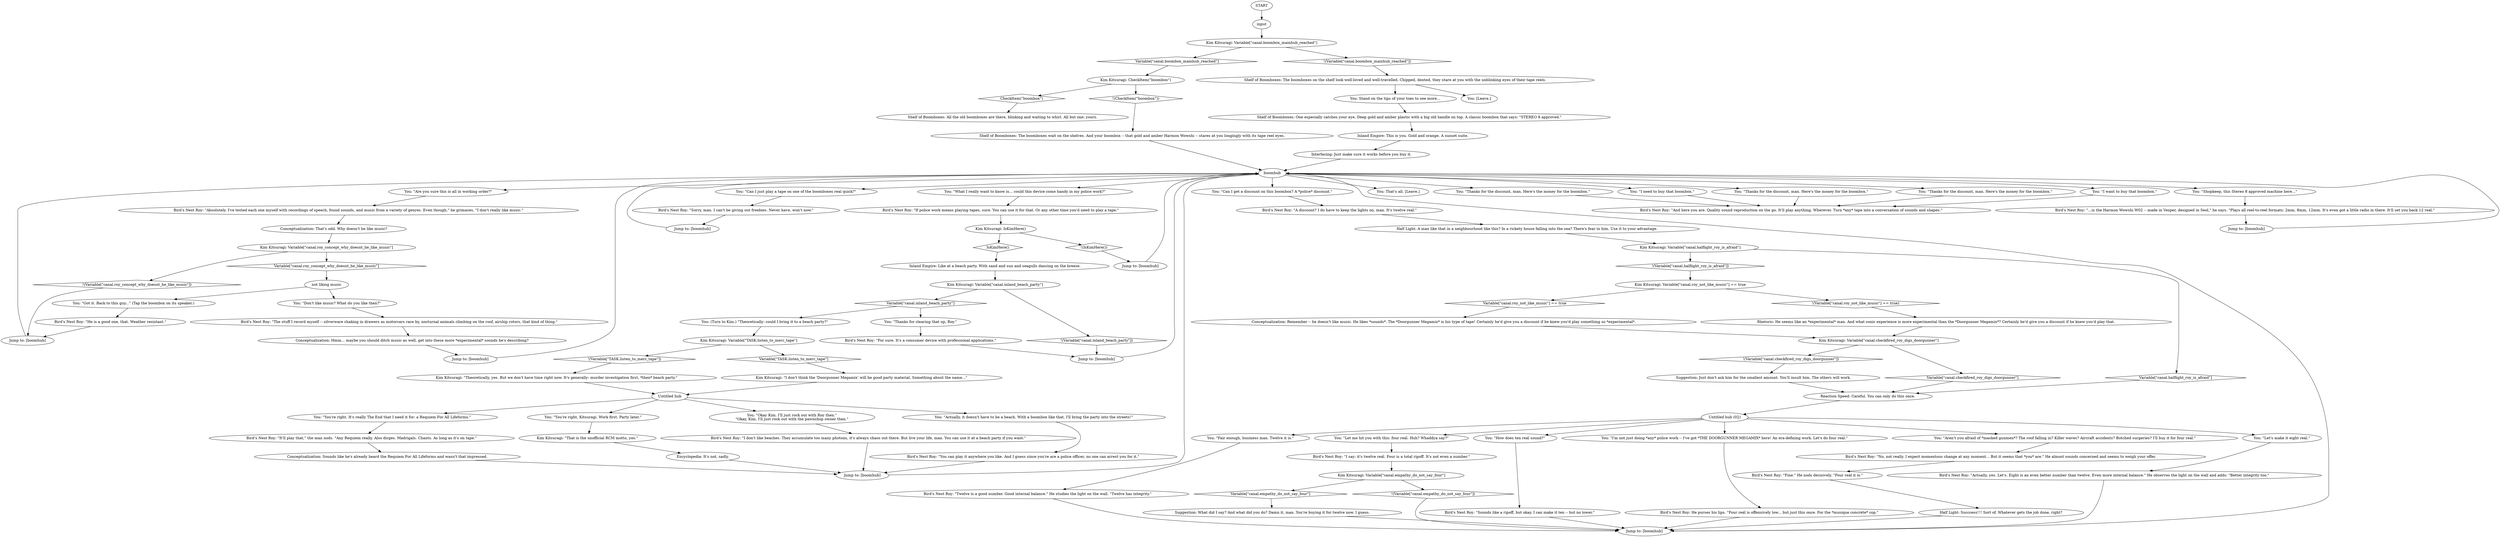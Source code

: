 # PAWNSHOP / SHELF OF BOOMBOXES
# You look at and ask Roy about the boombox.
# ==================================================
digraph G {
	  0 [label="START"];
	  1 [label="input"];
	  2 [label="Bird's Nest Roy: \"You can play it anywhere you like. And I guess since you're are a police officer, no one can arrest you for it.\""];
	  3 [label="Kim Kitsuragi: \"I don't think the 'Doorgunner Megamix' will be good party material. Something about the name...\""];
	  4 [label="Shelf of Boomboxes: The boomboxes on the shelf look well-loved and well-travelled. Chipped, dented, they stare at you with the unblinking eyes of their tape reels."];
	  5 [label="Bird's Nest Roy: \"A discount? I do have to keep the lights on, man. It's twelve reál.\""];
	  6 [label="Kim Kitsuragi: Variable[\"canal.roy_concept_why_doesnt_he_like_music\"]"];
	  7 [label="Variable[\"canal.roy_concept_why_doesnt_he_like_music\"]", shape=diamond];
	  8 [label="!(Variable[\"canal.roy_concept_why_doesnt_he_like_music\"])", shape=diamond];
	  9 [label="Kim Kitsuragi: Variable[\"canal.empathy_do_not_say_four\"]"];
	  10 [label="Variable[\"canal.empathy_do_not_say_four\"]", shape=diamond];
	  11 [label="!(Variable[\"canal.empathy_do_not_say_four\"])", shape=diamond];
	  12 [label="Jump to: [boomhub]"];
	  13 [label="Jump to: [boomhub]"];
	  14 [label="Conceptualization: Hmm... maybe you should ditch music as well, get into these more *experimental* sounds he's describing?"];
	  15 [label="Half Light: A man like that in a neighbourhood like this? In a rickety house falling into the sea? There's fear in him. Use it to your advantage."];
	  16 [label="You: \"Are you sure this is all in working order?\""];
	  17 [label="Jump to: [boomhub]"];
	  18 [label="Suggestion: Just don't ask him for the smallest amount. You'll insult him. The others will work."];
	  19 [label="You: \"Aren't you afraid of *masked gunmen*? The roof falling in? Killer waves? Aircraft accidents? Botched surgeries? I'll buy it for four reál.\""];
	  20 [label="Conceptualization: That's odd. Why doesn't he like music?"];
	  21 [label="Conceptualization: Remember -- he doesn't like music. He likes *sounds*. The *Doorgunner Megamix* is his type of tape! Certainly he'd give you a discount if he knew you'd play something so *experimental*."];
	  22 [label="Conceptualization: Sounds like he's already heard the Requiem For All Lifeforms and wasn't that impressed."];
	  23 [label="Encyclopedia: It's not, sadly."];
	  24 [label="Bird's Nest Roy: \"...is the Harmon Wowshi W02 -- made in Vesper, designed in Seol,\" he says. \"Plays all reel-to-reel formats: 2mm, 8mm, 12mm. It's even got a little radio in there. It'll set you back 12 reál.\""];
	  25 [label="You: \"Don't like music? What do you like then?\""];
	  26 [label="Shelf of Boomboxes: One especially catches your eye. Deep gold and amber plastic with a big old handle on top. A classic boombox that says: \"STEREO 8 approved.\""];
	  27 [label="Inland Empire: Like at a beach party. With sand and sun and seagulls dancing on the breeze."];
	  28 [label="You: \"You're right, Kitsuragi. Work first. Party later.\""];
	  29 [label="Reaction Speed: Careful. You can only do this once."];
	  30 [label="Bird's Nest Roy: \"Absolutely. I've tested each one myself with recordings of speech, found sounds, and music from a variety of genres. Even though,\" he grimaces, \"I don't really like music.\""];
	  31 [label="Shelf of Boomboxes: The boomboxes wait on the shelves. And your boombox -- that gold and amber Harmon Wowshi -- stares at you longingly with its tape reel eyes."];
	  32 [label="You: [Leave.]"];
	  33 [label="Bird's Nest Roy: \"He is a good one, that. Weather resistant.\""];
	  34 [label="Kim Kitsuragi: Variable[\"canal.halflight_roy_is_afraid\"]"];
	  35 [label="Variable[\"canal.halflight_roy_is_afraid\"]", shape=diamond];
	  36 [label="!(Variable[\"canal.halflight_roy_is_afraid\"])", shape=diamond];
	  37 [label="You: \"I'm not just doing *any* police work -- I've got *THE DOORGUNNER MEGAMIX* here! An era-defining work. Let's do four reál.\""];
	  38 [label="You: \"Let me hit you with this: four reál. Huh? Whaddya say?\""];
	  39 [label="Inland Empire: This is you. Gold and orange. A sunset suite."];
	  40 [label="You: \"Can I just play a tape on one of the boomboxes real quick?\""];
	  41 [label="Bird's Nest Roy: \"Sorry, man. I can't be giving out freebies. Never have, won't now.\""];
	  42 [label="Jump to: [boomhub]"];
	  43 [label="Bird's Nest Roy: \"I don't like beaches. They accumulate too many photons, it's always chaos out there. But live your life, man. You can use it at a beach party if you want.\""];
	  44 [label="Kim Kitsuragi: Variable[\"canal.checkfired_roy_digs_doorgunner\"]"];
	  45 [label="Variable[\"canal.checkfired_roy_digs_doorgunner\"]", shape=diamond];
	  46 [label="!(Variable[\"canal.checkfired_roy_digs_doorgunner\"])", shape=diamond];
	  47 [label="Shelf of Boomboxes: All the old boomboxes are there, blinking and waiting to whirl. All but one: yours."];
	  48 [label="Suggestion: What did I say? And what did you do? Damn it, man. You're buying it for twelve now, I guess."];
	  49 [label="Jump to: [boomhub]"];
	  50 [label="Untitled hub"];
	  51 [label="boomhub"];
	  52 [label="Kim Kitsuragi: \"That is the unofficial RCM motto, yes.\""];
	  53 [label="You: \"Okay Kim. I'll just rock out with Roy then.\"\n\"Okay, Kim. I'll just rock out with the pawnshop owner then.\""];
	  54 [label="You: Stand on the tips of your toes to see more..."];
	  55 [label="Bird's Nest Roy: \"If police work means playing tapes, sure. You can use it for that. Or any other time you'd need to play a tape.\""];
	  56 [label="You: \"Got it. Back to this guy...\" (Tap the boombox on its speaker.)"];
	  57 [label="You: \"Thanks for clearing that up, Roy.\""];
	  58 [label="Bird's Nest Roy: \"Sounds like a ripoff, but okay. I can make it ten -- but no lower.\""];
	  59 [label="Kim Kitsuragi: Variable[\"TASK.listen_to_merc_tape\"]"];
	  60 [label="Variable[\"TASK.listen_to_merc_tape\"]", shape=diamond];
	  61 [label="!(Variable[\"TASK.listen_to_merc_tape\"])", shape=diamond];
	  62 [label="Kim Kitsuragi: IsKimHere()"];
	  63 [label="IsKimHere()", shape=diamond];
	  64 [label="!(IsKimHere())", shape=diamond];
	  65 [label="Untitled hub (02)"];
	  66 [label="Kim Kitsuragi: Variable[\"canal.boombox_mainhub_reached\"]"];
	  67 [label="Variable[\"canal.boombox_mainhub_reached\"]", shape=diamond];
	  68 [label="!(Variable[\"canal.boombox_mainhub_reached\"])", shape=diamond];
	  69 [label="Bird's Nest Roy: \"It'll play that,\" the man nods. \"Any Requiem really. Also dirges. Madrigals. Chants. As long as it's on tape.\""];
	  70 [label="Bird's Nest Roy: \"No, not really. I expect momentous change at any moment... But it seems that *you* are.\" He almost sounds concerned and seems to weigh your offer."];
	  71 [label="Kim Kitsuragi: CheckItem(\"boombox\")"];
	  72 [label="CheckItem(\"boombox\")", shape=diamond];
	  73 [label="!(CheckItem(\"boombox\"))", shape=diamond];
	  74 [label="You: That's all. [Leave.]"];
	  75 [label="You: \"Let's make it eight reál.\""];
	  76 [label="You: \"Thanks for the discount, man. Here's the money for the boombox.\""];
	  77 [label="Jump to: [boomhub]"];
	  78 [label="Rhetoric: He seems like an *experimental* man. And what sonic experience is more experimental than the *Doorgunner Megamix*? Certainly he'd give you a discount if he knew you'd play that."];
	  79 [label="Kim Kitsuragi: Variable[\"canal.roy_not_like_music\"] == true"];
	  80 [label="Variable[\"canal.roy_not_like_music\"] == true", shape=diamond];
	  81 [label="!(Variable[\"canal.roy_not_like_music\"] == true)", shape=diamond];
	  82 [label="Bird's Nest Roy: \"And here you are. Quality sound reproduction on the go. It'll play anything. Wherever. Turn *any* tape into a conversation of sounds and shapes.\""];
	  83 [label="You: \"Thanks for the discount, man. Here's the money for the boombox.\""];
	  84 [label="You: \"Actually, it doesn't have to be a beach. With a boombox like that, I'll bring the party into the streets!\""];
	  85 [label="Bird's Nest Roy: He purses his lips. \"Four reál is offensively low... but just this once. For the *musique concrète* cop.\""];
	  86 [label="You: \"Shopkeep, this Stereo 8 approved machine here...\""];
	  87 [label="Jump to: [boomhub]"];
	  88 [label="not liking music"];
	  89 [label="Bird's Nest Roy: \"For sure. It's a consumer device with professional applications.\""];
	  90 [label="Bird's Nest Roy: \"I say: it's twelve reál. Four is a total ripoff. It's not even a number.\""];
	  92 [label="You: \"Fair enough, business man. Twelve it is.\""];
	  93 [label="Kim Kitsuragi: \"Theoretically, yes. But we don't have time right now. It's generally: murder investigation first, *then* beach party.\""];
	  94 [label="You: (Turn to Kim.) \"Theoretically: could I bring it to a beach party?\""];
	  95 [label="You: \"How does ten reál sound?\""];
	  96 [label="Kim Kitsuragi: Variable[\"canal.inland_beach_party\"]"];
	  97 [label="Variable[\"canal.inland_beach_party\"]", shape=diamond];
	  98 [label="!(Variable[\"canal.inland_beach_party\"])", shape=diamond];
	  99 [label="Half Light: Succcess!!! Sort of. Whatever gets the job done, right?"];
	  100 [label="You: \"I want to buy that boombox.\""];
	  101 [label="Jump to: [boomhub]"];
	  102 [label="Bird's Nest Roy: \"The stuff I record myself -- silverware shaking in drawers as motorcars race by, nocturnal animals climbing on the roof, airship rotors, that kind of thing.\""];
	  103 [label="You: \"You're right. It's really The End that I need it for: a Requiem For All Lifeforms.\""];
	  104 [label="Bird's Nest Roy: \"Actually, yes. Let's. Eight is an even better number than twelve. Even more internal balance.\" He observes the light on the wall and adds: \"Better integrity too.\""];
	  105 [label="Interfacing: Just make sure it works before you buy it."];
	  106 [label="You: \"What I really want to know is... could this device come handy in my police work?\""];
	  107 [label="You: \"Can I get a discount on this boombox? A *police* discount.\""];
	  108 [label="Bird's Nest Roy: \"Twelve is a good number. Good internal balance.\" He studies the light on the wall. \"Twelve has integrity.\""];
	  109 [label="You: \"Thanks for the discount, man. Here's the money for the boombox.\""];
	  110 [label="Bird's Nest Roy: \"Fine.\" He nods decisively. \"Four reál it is.\""];
	  111 [label="You: \"I need to buy that boombox.\""];
	  0 -> 1
	  1 -> 66
	  2 -> 17
	  3 -> 50
	  4 -> 32
	  4 -> 54
	  5 -> 15
	  6 -> 8
	  6 -> 7
	  7 -> 88
	  8 -> 87
	  9 -> 10
	  9 -> 11
	  10 -> 48
	  11 -> 42
	  12 -> 51
	  13 -> 51
	  14 -> 12
	  15 -> 34
	  16 -> 30
	  17 -> 51
	  18 -> 29
	  19 -> 70
	  20 -> 6
	  21 -> 44
	  22 -> 17
	  23 -> 17
	  24 -> 101
	  25 -> 102
	  26 -> 39
	  27 -> 96
	  28 -> 52
	  29 -> 65
	  30 -> 20
	  31 -> 51
	  33 -> 87
	  34 -> 35
	  34 -> 36
	  35 -> 29
	  36 -> 79
	  37 -> 85
	  38 -> 90
	  39 -> 105
	  40 -> 41
	  41 -> 13
	  42 -> 51
	  43 -> 17
	  44 -> 45
	  44 -> 46
	  45 -> 29
	  46 -> 18
	  48 -> 42
	  49 -> 51
	  50 -> 28
	  50 -> 84
	  50 -> 53
	  50 -> 103
	  51 -> 100
	  51 -> 40
	  51 -> 106
	  51 -> 107
	  51 -> 76
	  51 -> 109
	  51 -> 74
	  51 -> 111
	  51 -> 16
	  51 -> 83
	  51 -> 86
	  52 -> 23
	  53 -> 43
	  54 -> 26
	  55 -> 62
	  56 -> 33
	  57 -> 89
	  58 -> 42
	  59 -> 60
	  59 -> 61
	  60 -> 3
	  61 -> 93
	  62 -> 64
	  62 -> 63
	  63 -> 27
	  64 -> 49
	  65 -> 37
	  65 -> 38
	  65 -> 75
	  65 -> 19
	  65 -> 92
	  65 -> 95
	  66 -> 67
	  66 -> 68
	  67 -> 71
	  68 -> 4
	  69 -> 22
	  70 -> 110
	  71 -> 72
	  71 -> 73
	  72 -> 47
	  73 -> 31
	  75 -> 104
	  76 -> 82
	  77 -> 51
	  78 -> 44
	  79 -> 80
	  79 -> 81
	  80 -> 21
	  81 -> 78
	  83 -> 82
	  84 -> 2
	  85 -> 42
	  86 -> 24
	  87 -> 51
	  88 -> 56
	  88 -> 25
	  89 -> 77
	  90 -> 9
	  92 -> 108
	  93 -> 50
	  94 -> 59
	  95 -> 58
	  96 -> 97
	  96 -> 98
	  97 -> 57
	  97 -> 94
	  98 -> 77
	  99 -> 42
	  100 -> 82
	  101 -> 51
	  102 -> 14
	  103 -> 69
	  104 -> 42
	  105 -> 51
	  106 -> 55
	  107 -> 5
	  108 -> 42
	  109 -> 82
	  110 -> 99
	  111 -> 82
}

